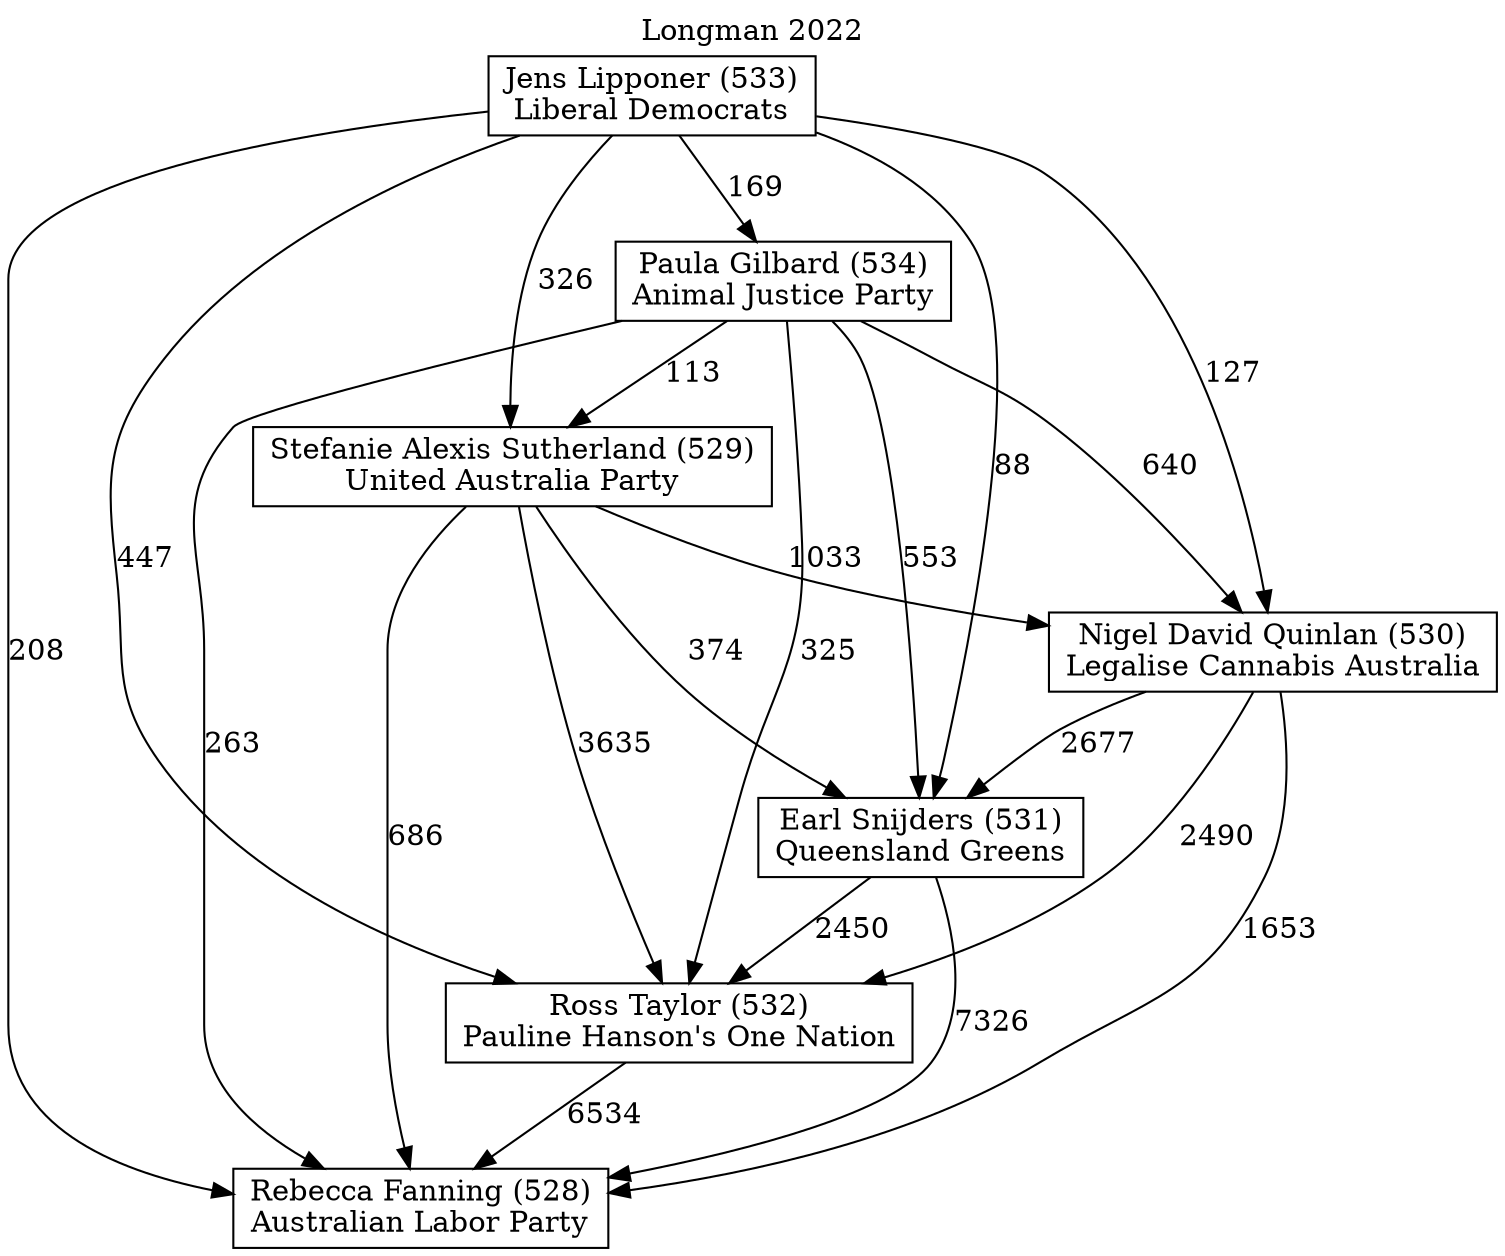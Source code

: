 // House preference flow
digraph "Rebecca Fanning (528)_Longman_2022" {
	graph [label="Longman 2022" labelloc=t mclimit=10]
	node [shape=box]
	"Stefanie Alexis Sutherland (529)" [label="Stefanie Alexis Sutherland (529)
United Australia Party"]
	"Ross Taylor (532)" [label="Ross Taylor (532)
Pauline Hanson's One Nation"]
	"Rebecca Fanning (528)" [label="Rebecca Fanning (528)
Australian Labor Party"]
	"Jens Lipponer (533)" [label="Jens Lipponer (533)
Liberal Democrats"]
	"Earl Snijders (531)" [label="Earl Snijders (531)
Queensland Greens"]
	"Paula Gilbard (534)" [label="Paula Gilbard (534)
Animal Justice Party"]
	"Nigel David Quinlan (530)" [label="Nigel David Quinlan (530)
Legalise Cannabis Australia"]
	"Nigel David Quinlan (530)" -> "Earl Snijders (531)" [label=2677]
	"Jens Lipponer (533)" -> "Rebecca Fanning (528)" [label=208]
	"Paula Gilbard (534)" -> "Ross Taylor (532)" [label=325]
	"Nigel David Quinlan (530)" -> "Ross Taylor (532)" [label=2490]
	"Stefanie Alexis Sutherland (529)" -> "Ross Taylor (532)" [label=3635]
	"Earl Snijders (531)" -> "Rebecca Fanning (528)" [label=7326]
	"Jens Lipponer (533)" -> "Stefanie Alexis Sutherland (529)" [label=326]
	"Ross Taylor (532)" -> "Rebecca Fanning (528)" [label=6534]
	"Jens Lipponer (533)" -> "Nigel David Quinlan (530)" [label=127]
	"Stefanie Alexis Sutherland (529)" -> "Earl Snijders (531)" [label=374]
	"Nigel David Quinlan (530)" -> "Rebecca Fanning (528)" [label=1653]
	"Paula Gilbard (534)" -> "Rebecca Fanning (528)" [label=263]
	"Earl Snijders (531)" -> "Ross Taylor (532)" [label=2450]
	"Jens Lipponer (533)" -> "Paula Gilbard (534)" [label=169]
	"Paula Gilbard (534)" -> "Stefanie Alexis Sutherland (529)" [label=113]
	"Stefanie Alexis Sutherland (529)" -> "Nigel David Quinlan (530)" [label=1033]
	"Paula Gilbard (534)" -> "Earl Snijders (531)" [label=553]
	"Jens Lipponer (533)" -> "Ross Taylor (532)" [label=447]
	"Stefanie Alexis Sutherland (529)" -> "Rebecca Fanning (528)" [label=686]
	"Jens Lipponer (533)" -> "Earl Snijders (531)" [label=88]
	"Paula Gilbard (534)" -> "Nigel David Quinlan (530)" [label=640]
}
